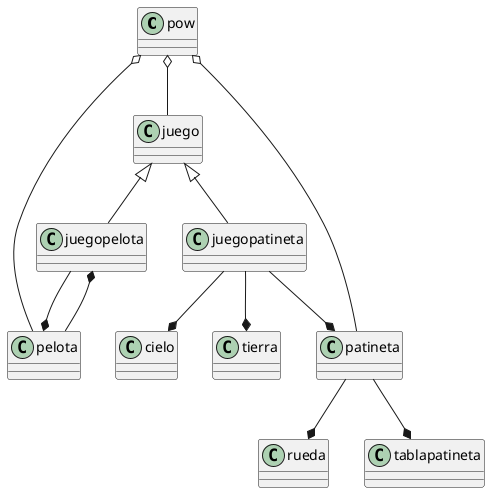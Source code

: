 @startuml pow  
class pow

class juego

class juegopelota

class pelota

class patineta

class rueda

class tablapatineta

class juegopatineta
    
class cielo
   
class tierra
   
    pow o--juego

    juego<|--juegopelota
    juego<|--juegopatineta
    pow o-- patineta
    pow o-- pelota
    juegopelota--* pelota
            patineta--*rueda
            patineta--*tablapatineta
    pelota --* juegopelota
    juegopatineta --* cielo
    juegopatineta --* tierra
juegopatineta --* patineta


    

@enduml